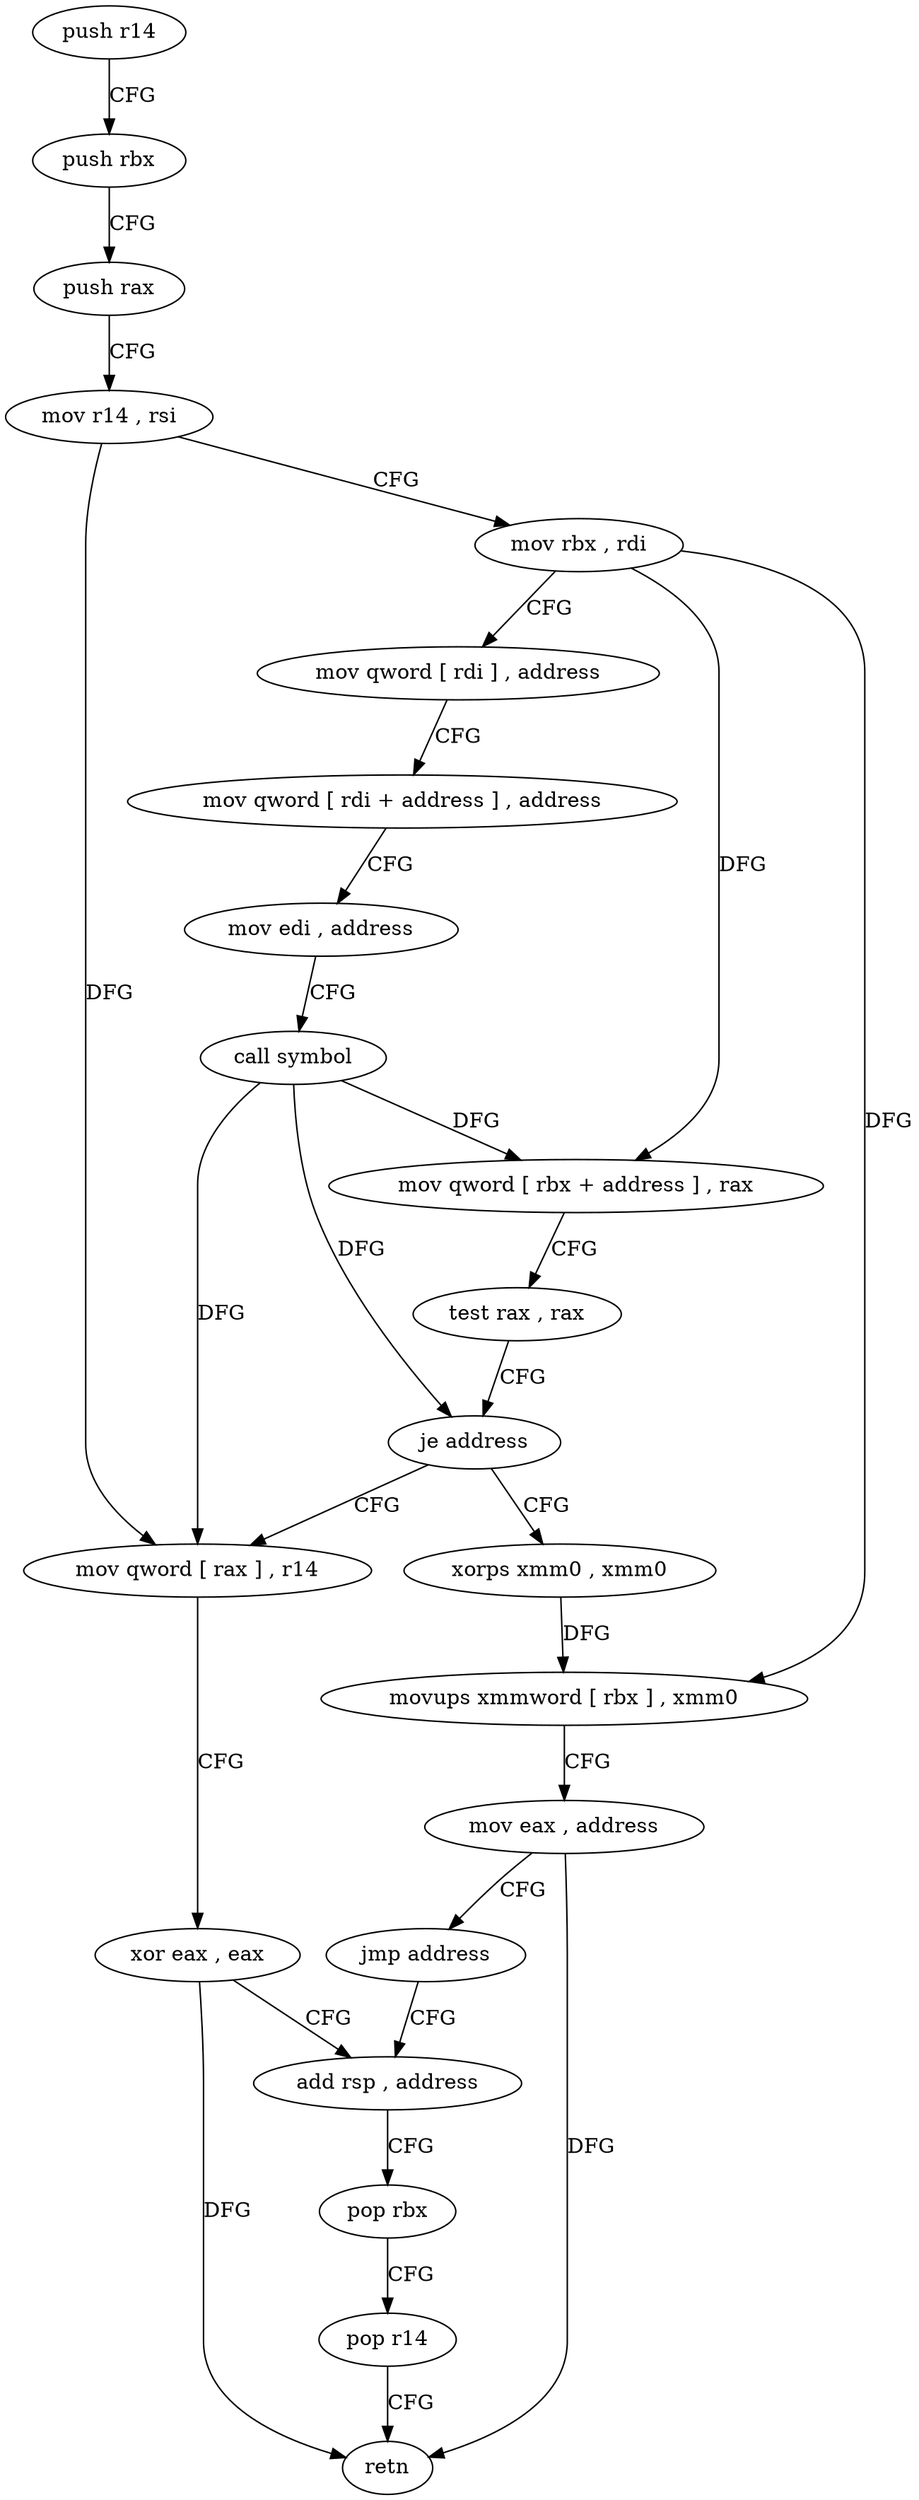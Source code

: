 digraph "func" {
"4239296" [label = "push r14" ]
"4239298" [label = "push rbx" ]
"4239299" [label = "push rax" ]
"4239300" [label = "mov r14 , rsi" ]
"4239303" [label = "mov rbx , rdi" ]
"4239306" [label = "mov qword [ rdi ] , address" ]
"4239313" [label = "mov qword [ rdi + address ] , address" ]
"4239321" [label = "mov edi , address" ]
"4239326" [label = "call symbol" ]
"4239331" [label = "mov qword [ rbx + address ] , rax" ]
"4239335" [label = "test rax , rax" ]
"4239338" [label = "je address" ]
"4239353" [label = "xorps xmm0 , xmm0" ]
"4239340" [label = "mov qword [ rax ] , r14" ]
"4239356" [label = "movups xmmword [ rbx ] , xmm0" ]
"4239359" [label = "mov eax , address" ]
"4239364" [label = "jmp address" ]
"4239345" [label = "add rsp , address" ]
"4239343" [label = "xor eax , eax" ]
"4239349" [label = "pop rbx" ]
"4239350" [label = "pop r14" ]
"4239352" [label = "retn" ]
"4239296" -> "4239298" [ label = "CFG" ]
"4239298" -> "4239299" [ label = "CFG" ]
"4239299" -> "4239300" [ label = "CFG" ]
"4239300" -> "4239303" [ label = "CFG" ]
"4239300" -> "4239340" [ label = "DFG" ]
"4239303" -> "4239306" [ label = "CFG" ]
"4239303" -> "4239331" [ label = "DFG" ]
"4239303" -> "4239356" [ label = "DFG" ]
"4239306" -> "4239313" [ label = "CFG" ]
"4239313" -> "4239321" [ label = "CFG" ]
"4239321" -> "4239326" [ label = "CFG" ]
"4239326" -> "4239331" [ label = "DFG" ]
"4239326" -> "4239338" [ label = "DFG" ]
"4239326" -> "4239340" [ label = "DFG" ]
"4239331" -> "4239335" [ label = "CFG" ]
"4239335" -> "4239338" [ label = "CFG" ]
"4239338" -> "4239353" [ label = "CFG" ]
"4239338" -> "4239340" [ label = "CFG" ]
"4239353" -> "4239356" [ label = "DFG" ]
"4239340" -> "4239343" [ label = "CFG" ]
"4239356" -> "4239359" [ label = "CFG" ]
"4239359" -> "4239364" [ label = "CFG" ]
"4239359" -> "4239352" [ label = "DFG" ]
"4239364" -> "4239345" [ label = "CFG" ]
"4239345" -> "4239349" [ label = "CFG" ]
"4239343" -> "4239345" [ label = "CFG" ]
"4239343" -> "4239352" [ label = "DFG" ]
"4239349" -> "4239350" [ label = "CFG" ]
"4239350" -> "4239352" [ label = "CFG" ]
}
